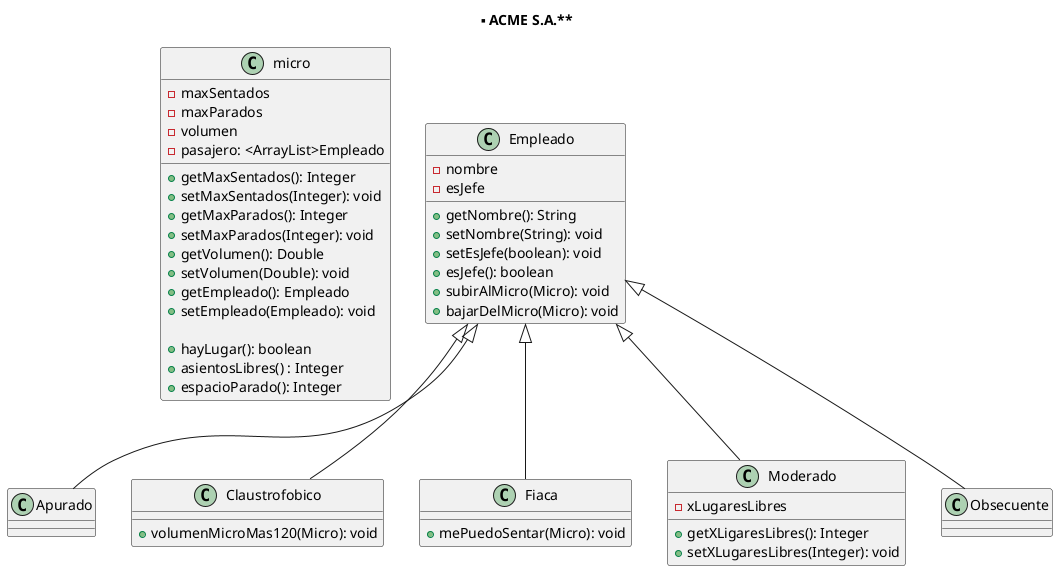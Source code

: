 @startuml

title ** ACME S.A.**

Class micro{
   - maxSentados 
   - maxParados 
   - volumen
   - pasajero: <ArrayList>Empleado

   + getMaxSentados(): Integer  
   + setMaxSentados(Integer): void
   + getMaxParados(): Integer
   + setMaxParados(Integer): void
   + getVolumen(): Double
   + setVolumen(Double): void
   + getEmpleado(): Empleado
   + setEmpleado(Empleado): void

   + hayLugar(): boolean
   + asientosLibres() : Integer
   + espacioParado(): Integer  

}

Class Empleado{
    - nombre
    - esJefe
    
    + getNombre(): String 
    + setNombre(String): void
    + setEsJefe(boolean): void
    + esJefe(): boolean
    + subirAlMicro(Micro): void
    + bajarDelMicro(Micro): void
}

Empleado <|-- Apurado
Empleado <|-- Claustrofobico
Empleado <|-- Fiaca
Empleado <|-- Moderado
Empleado <|-- Obsecuente

Class Apurado{

}

Class Claustrofobico{
   + volumenMicroMas120(Micro): void
}

Class Fiaca{
   + mePuedoSentar(Micro): void
}

Class Moderado{
   - xLugaresLibres

   + getXLigaresLibres(): Integer
   + setXLugaresLibres(Integer): void
}

Class Obsecuente{

}



@enduml